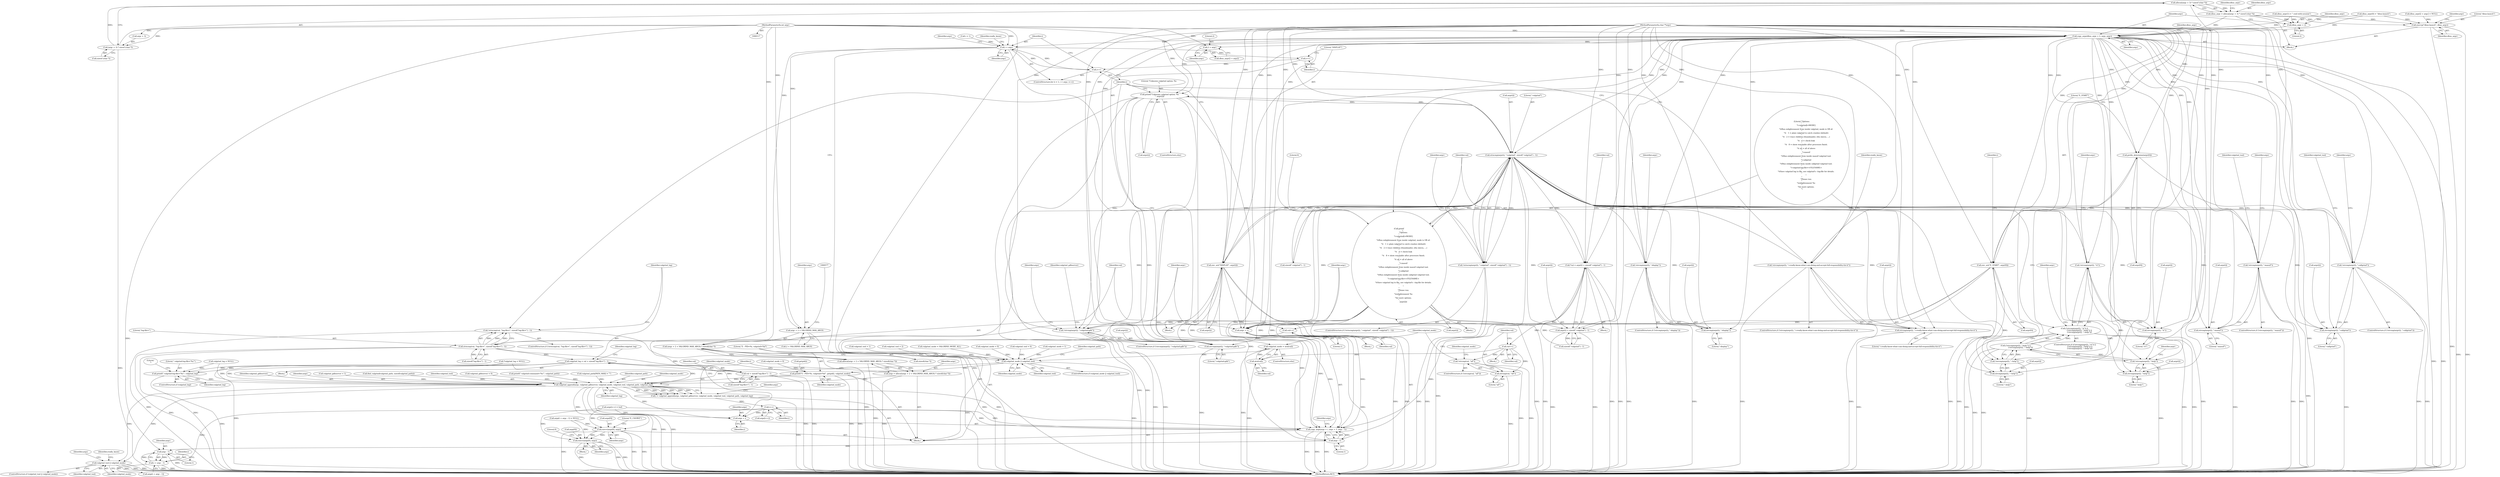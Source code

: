 digraph "0_enlightment_bb4a21e98656fe2c7d98ba2163e6defe9a630e2b@API" {
"1000203" [label="(Call,alloca((argc + 3) * sizeof (char *)))"];
"1000204" [label="(Call,(argc + 3) * sizeof (char *))"];
"1000118" [label="(MethodParameterIn,int argc)"];
"1000201" [label="(Call,dbus_argv = alloca((argc + 3) * sizeof (char *)))"];
"1000220" [label="(Call,copy_args(dbus_argv + 2, argv, argc))"];
"1000229" [label="(Call,2 + argc)"];
"1000236" [label="(Call,prefix_determine(argv[0]))"];
"1000240" [label="(Call,env_set(\"E_START\", argv[0]))"];
"1000593" [label="(Call,copy_args(args + i, argv + 1, argc - 1))"];
"1000597" [label="(Call,argv + 1)"];
"1000249" [label="(Call,i < argc)"];
"1000252" [label="(Call,i++)"];
"1000369" [label="(Call,i++)"];
"1000570" [label="(Call,(argc + 2 + VALGRIND_MAX_ARGS) * sizeof(char *))"];
"1000569" [label="(Call,alloca((argc + 2 + VALGRIND_MAX_ARGS) * sizeof(char *)))"];
"1000567" [label="(Call,args = alloca((argc + 2 + VALGRIND_MAX_ARGS) * sizeof(char *)))"];
"1000580" [label="(Call,valgrind_append(args, valgrind_gdbserver, valgrind_mode, valgrind_tool, valgrind_path, valgrind_log))"];
"1000578" [label="(Call,i = valgrind_append(args, valgrind_gdbserver, valgrind_mode, valgrind_tool, valgrind_path, valgrind_log))"];
"1000590" [label="(Call,i++)"];
"1000594" [label="(Call,args + i)"];
"1000606" [label="(Call,i + argc - 1)"];
"1000613" [label="(Call,valgrind_tool || valgrind_mode)"];
"1000619" [label="(Call,execv(args[0], args))"];
"1000664" [label="(Call,execv(args[0], args))"];
"1000571" [label="(Call,argc + 2 + VALGRIND_MAX_ARGS)"];
"1000600" [label="(Call,argc - 1)"];
"1000608" [label="(Call,argc - 1)"];
"1000256" [label="(Call,!strcmp(argv[i], \"-valgrind-gdb\"))"];
"1000257" [label="(Call,strcmp(argv[i], \"-valgrind-gdb\"))"];
"1000268" [label="(Call,strncmp(argv[i], \"-valgrind\", sizeof(\"-valgrind\") - 1))"];
"1000267" [label="(Call,!strncmp(argv[i], \"-valgrind\", sizeof(\"-valgrind\") - 1))"];
"1000279" [label="(Call,*val = argv[i] + sizeof(\"-valgrind\") - 1)"];
"1000304" [label="(Call,val++)"];
"1000308" [label="(Call,strncmp(val, \"log-file=\", sizeof(\"log-file=\") - 1))"];
"1000307" [label="(Call,!strncmp(val, \"log-file=\", sizeof(\"log-file=\") - 1))"];
"1000316" [label="(Call,valgrind_log = val + sizeof(\"log-file=\") - 1)"];
"1000479" [label="(Call,printf(\" valgrind-log-file='%s'\", valgrind_log))"];
"1000318" [label="(Call,val + sizeof(\"log-file=\") - 1)"];
"1000339" [label="(Call,val++)"];
"1000342" [label="(Call,!strcmp(val, \"all\"))"];
"1000343" [label="(Call,strcmp(val, \"all\"))"];
"1000352" [label="(Call,atoi(val))"];
"1000350" [label="(Call,valgrind_mode = atoi(val))"];
"1000451" [label="(Call,valgrind_mode || valgrind_tool)"];
"1000467" [label="(Call,printf(\"E - PID=%i, valgrind=%d\", getpid(), valgrind_mode))"];
"1000281" [label="(Call,argv[i] + sizeof(\"-valgrind\") - 1)"];
"1000355" [label="(Call,printf(\"Unknown valgrind option: %s\n\", argv[i]))"];
"1000362" [label="(Call,!strcmp(argv[i], \"-display\"))"];
"1000363" [label="(Call,strcmp(argv[i], \"-display\"))"];
"1000371" [label="(Call,env_set(\"DISPLAY\", argv[i]))"];
"1000378" [label="(Call,!strcmp(argv[i], \"-massif\"))"];
"1000379" [label="(Call,strcmp(argv[i], \"-massif\"))"];
"1000389" [label="(Call,!strcmp(argv[i], \"-callgrind\"))"];
"1000390" [label="(Call,strcmp(argv[i], \"-callgrind\"))"];
"1000401" [label="(Call,!strcmp(argv[i], \"-h\"))"];
"1000400" [label="(Call,(!strcmp(argv[i], \"-h\")) ||\n                 (!strcmp(argv[i], \"-help\")) ||\n                 (!strcmp(argv[i], \"--help\")))"];
"1000402" [label="(Call,strcmp(argv[i], \"-h\"))"];
"1000408" [label="(Call,!strcmp(argv[i], \"-help\"))"];
"1000407" [label="(Call,(!strcmp(argv[i], \"-help\")) ||\n                 (!strcmp(argv[i], \"--help\")))"];
"1000409" [label="(Call,strcmp(argv[i], \"-help\"))"];
"1000414" [label="(Call,!strcmp(argv[i], \"--help\"))"];
"1000415" [label="(Call,strcmp(argv[i], \"--help\"))"];
"1000421" [label="(Call,printf\n             (\n               \"Options:\n\"\n               \"\t-valgrind[=MODE]\n\"\n               \"\t\tRun enlightenment from inside valgrind, mode is OR of:\n\"\n               \"\t\t   1 = plain valgrind to catch crashes (default)\n\"\n               \"\t\t   2 = trace children (thumbnailer, efm slaves, ...)\n\"\n               \"\t\t   4 = check leak\n\"\n               \"\t\t   8 = show reachable after processes finish.\n\"\n               \"\t\t all = all of above\n\"\n               \"\t-massif\n\"\n               \"\t\tRun enlightenment from inside massif valgrind tool.\n\"\n               \"\t-callgrind\n\"\n               \"\t\tRun enlightenment from inside callgrind valgrind tool.\n\"\n               \"\t-valgrind-log-file=<FILENAME>\n\"\n               \"\t\tSave valgrind log to file, see valgrind's --log-file for details.\n\"\n               \"\n\"\n               \"Please run:\n\"\n               \"\tenlightenment %s\n\"\n               \"for more options.\n\",\n               argv[i]))"];
"1000430" [label="(Call,!strcmp(argv[i], \"-i-really-know-what-i-am-doing-and-accept-full-responsibility-for-it\"))"];
"1000431" [label="(Call,strcmp(argv[i], \"-i-really-know-what-i-am-doing-and-accept-full-responsibility-for-it\"))"];
"1000221" [label="(Call,dbus_argv + 2)"];
"1000233" [label="(Call,execvp(\"dbus-launch\", dbus_argv))"];
"1000587" [label="(Call,args[i++] = buf)"];
"1000451" [label="(Call,valgrind_mode || valgrind_tool)"];
"1000670" [label="(Literal,0)"];
"1000430" [label="(Call,!strcmp(argv[i], \"-i-really-know-what-i-am-doing-and-accept-full-responsibility-for-it\"))"];
"1000604" [label="(Call,args[i + argc - 1])"];
"1000431" [label="(Call,strcmp(argv[i], \"-i-really-know-what-i-am-doing-and-accept-full-responsibility-for-it\"))"];
"1000614" [label="(Identifier,valgrind_tool)"];
"1000404" [label="(Identifier,argv)"];
"1000665" [label="(Call,args[0])"];
"1000605" [label="(Identifier,args)"];
"1000345" [label="(Literal,\"all\")"];
"1000437" [label="(Identifier,really_know)"];
"1000433" [label="(Identifier,argv)"];
"1000588" [label="(Call,args[i++])"];
"1000593" [label="(Call,copy_args(args + i, argv + 1, argc - 1))"];
"1000377" [label="(ControlStructure,if (!strcmp(argv[i], \"-massif\")))"];
"1000365" [label="(Identifier,argv)"];
"1000464" [label="(Call,valgrind_mode = 0)"];
"1000610" [label="(Literal,1)"];
"1000222" [label="(Identifier,dbus_argv)"];
"1000617" [label="(Identifier,really_know)"];
"1000310" [label="(Literal,\"log-file=\")"];
"1000320" [label="(Call,sizeof(\"log-file=\") - 1)"];
"1000372" [label="(Literal,\"DISPLAY\")"];
"1000273" [label="(Call,sizeof(\"-valgrind\") - 1)"];
"1000396" [label="(Identifier,valgrind_tool)"];
"1000601" [label="(Identifier,argc)"];
"1000341" [label="(ControlStructure,if (!strcmp(val, \"all\")))"];
"1000242" [label="(Call,argv[0])"];
"1000318" [label="(Call,val + sizeof(\"log-file=\") - 1)"];
"1000315" [label="(Block,)"];
"1000269" [label="(Call,argv[i])"];
"1000307" [label="(Call,!strncmp(val, \"log-file=\", sizeof(\"log-file=\") - 1))"];
"1000316" [label="(Call,valgrind_log = val + sizeof(\"log-file=\") - 1)"];
"1000401" [label="(Call,!strcmp(argv[i], \"-h\"))"];
"1000258" [label="(Call,argv[i])"];
"1000226" [label="(Call,dbus_argv[2 + argc] = NULL)"];
"1000225" [label="(Identifier,argc)"];
"1000329" [label="(Call,valgrind_log = NULL)"];
"1000220" [label="(Call,copy_args(dbus_argv + 2, argv, argc))"];
"1000223" [label="(Literal,2)"];
"1000120" [label="(Block,)"];
"1000356" [label="(Literal,\"Unknown valgrind option: %s\n\")"];
"1000597" [label="(Call,argv + 1)"];
"1000238" [label="(Identifier,argv)"];
"1000354" [label="(ControlStructure,else)"];
"1000579" [label="(Identifier,i)"];
"1000421" [label="(Call,printf\n             (\n               \"Options:\n\"\n               \"\t-valgrind[=MODE]\n\"\n               \"\t\tRun enlightenment from inside valgrind, mode is OR of:\n\"\n               \"\t\t   1 = plain valgrind to catch crashes (default)\n\"\n               \"\t\t   2 = trace children (thumbnailer, efm slaves, ...)\n\"\n               \"\t\t   4 = check leak\n\"\n               \"\t\t   8 = show reachable after processes finish.\n\"\n               \"\t\t all = all of above\n\"\n               \"\t-massif\n\"\n               \"\t\tRun enlightenment from inside massif valgrind tool.\n\"\n               \"\t-callgrind\n\"\n               \"\t\tRun enlightenment from inside callgrind valgrind tool.\n\"\n               \"\t-valgrind-log-file=<FILENAME>\n\"\n               \"\t\tSave valgrind log to file, see valgrind's --log-file for details.\n\"\n               \"\n\"\n               \"Please run:\n\"\n               \"\tenlightenment %s\n\"\n               \"for more options.\n\",\n               argv[i]))"];
"1000378" [label="(Call,!strcmp(argv[i], \"-massif\"))"];
"1000582" [label="(Identifier,valgrind_gdbserver)"];
"1000586" [label="(Identifier,valgrind_log)"];
"1000267" [label="(Call,!strncmp(argv[i], \"-valgrind\", sizeof(\"-valgrind\") - 1))"];
"1000280" [label="(Identifier,val)"];
"1000392" [label="(Identifier,argv)"];
"1000477" [label="(ControlStructure,if (valgrind_log))"];
"1000598" [label="(Identifier,argv)"];
"1000621" [label="(Identifier,args)"];
"1000119" [label="(MethodParameterIn,char **argv)"];
"1000266" [label="(ControlStructure,if (!strncmp(argv[i], \"-valgrind\", sizeof(\"-valgrind\") - 1)))"];
"1000581" [label="(Identifier,args)"];
"1000613" [label="(Call,valgrind_tool || valgrind_mode)"];
"1000306" [label="(ControlStructure,if (!strncmp(val, \"log-file=\", sizeof(\"log-file=\") - 1)))"];
"1000453" [label="(Identifier,valgrind_tool)"];
"1000468" [label="(Literal,\"E - PID=%i, valgrind=%d\")"];
"1000602" [label="(Literal,1)"];
"1000483" [label="(Literal,'\n')"];
"1000215" [label="(Call,dbus_argv[1] = \"--exit-with-session\")"];
"1000481" [label="(Identifier,valgrind_log)"];
"1000469" [label="(Call,getpid())"];
"1000363" [label="(Call,strcmp(argv[i], \"-display\"))"];
"1000384" [label="(Call,valgrind_tool = 1)"];
"1000402" [label="(Call,strcmp(argv[i], \"-h\"))"];
"1000208" [label="(Call,sizeof (char *))"];
"1000231" [label="(Identifier,argc)"];
"1000349" [label="(ControlStructure,else)"];
"1000270" [label="(Identifier,argv)"];
"1000236" [label="(Call,prefix_determine(argv[0]))"];
"1000388" [label="(ControlStructure,if (!strcmp(argv[i], \"-callgrind\")))"];
"1000253" [label="(Identifier,i)"];
"1000664" [label="(Call,execv(args[0], args))"];
"1000251" [label="(Identifier,argc)"];
"1000272" [label="(Literal,\"-valgrind\")"];
"1000411" [label="(Identifier,argv)"];
"1000268" [label="(Call,strncmp(argv[i], \"-valgrind\", sizeof(\"-valgrind\") - 1))"];
"1000309" [label="(Identifier,val)"];
"1000370" [label="(Identifier,i)"];
"1000262" [label="(Call,valgrind_gdbserver = 1)"];
"1000235" [label="(Identifier,dbus_argv)"];
"1000381" [label="(Identifier,argv)"];
"1000256" [label="(Call,!strcmp(argv[i], \"-valgrind-gdb\"))"];
"1000304" [label="(Call,val++)"];
"1000383" [label="(Literal,\"-massif\")"];
"1000408" [label="(Call,!strcmp(argv[i], \"-help\"))"];
"1000623" [label="(Identifier,args)"];
"1000201" [label="(Call,dbus_argv = alloca((argc + 3) * sizeof (char *)))"];
"1000626" [label="(Literal,\"E_CSERVE\")"];
"1000353" [label="(Identifier,val)"];
"1000385" [label="(Identifier,valgrind_tool)"];
"1000303" [label="(Block,)"];
"1000591" [label="(Identifier,i)"];
"1000391" [label="(Call,argv[i])"];
"1000403" [label="(Call,argv[i])"];
"1000472" [label="(Identifier,valgrind_mode)"];
"1000285" [label="(Call,sizeof(\"-valgrind\") - 1)"];
"1000257" [label="(Call,strcmp(argv[i], \"-valgrind-gdb\"))"];
"1000368" [label="(Block,)"];
"1000250" [label="(Identifier,i)"];
"1000429" [label="(ControlStructure,if (!strcmp(argv[i], \"-i-really-know-what-i-am-doing-and-accept-full-responsibility-for-it\")))"];
"1000457" [label="(Call,find_valgrind(valgrind_path, sizeof(valgrind_path)))"];
"1000249" [label="(Call,i < argc)"];
"1000608" [label="(Call,argc - 1)"];
"1000212" [label="(Identifier,dbus_argv)"];
"1000352" [label="(Call,atoi(val))"];
"1000357" [label="(Call,argv[i])"];
"1000590" [label="(Call,i++)"];
"1000584" [label="(Identifier,valgrind_tool)"];
"1000361" [label="(ControlStructure,if (!strcmp(argv[i], \"-display\")))"];
"1000571" [label="(Call,argc + 2 + VALGRIND_MAX_ARGS)"];
"1000594" [label="(Call,args + i)"];
"1000400" [label="(Call,(!strcmp(argv[i], \"-h\")) ||\n                 (!strcmp(argv[i], \"-help\")) ||\n                 (!strcmp(argv[i], \"--help\")))"];
"1000281" [label="(Call,argv[i] + sizeof(\"-valgrind\") - 1)"];
"1000620" [label="(Call,args[0])"];
"1000230" [label="(Literal,2)"];
"1000589" [label="(Identifier,args)"];
"1000221" [label="(Call,dbus_argv + 2)"];
"1000327" [label="(Identifier,valgrind_log)"];
"1000596" [label="(Identifier,i)"];
"1000572" [label="(Identifier,argc)"];
"1000395" [label="(Call,valgrind_tool = 2)"];
"1000229" [label="(Call,2 + argc)"];
"1000319" [label="(Identifier,val)"];
"1000255" [label="(ControlStructure,if (!strcmp(argv[i], \"-valgrind-gdb\")))"];
"1000346" [label="(Call,valgrind_mode = VALGRIND_MODE_ALL)"];
"1000467" [label="(Call,printf(\"E - PID=%i, valgrind=%d\", getpid(), valgrind_mode))"];
"1000432" [label="(Call,argv[i])"];
"1000595" [label="(Identifier,args)"];
"1000277" [label="(Block,)"];
"1000123" [label="(Call,valgrind_mode = 0)"];
"1000367" [label="(Literal,\"-display\")"];
"1000420" [label="(Block,)"];
"1000241" [label="(Literal,\"E_START\")"];
"1000612" [label="(ControlStructure,if (valgrind_tool || valgrind_mode))"];
"1000210" [label="(Call,dbus_argv[0] = \"dbus-launch\")"];
"1000233" [label="(Call,execvp(\"dbus-launch\", dbus_argv))"];
"1000419" [label="(Literal,\"--help\")"];
"1000569" [label="(Call,alloca((argc + 2 + VALGRIND_MAX_ARGS) * sizeof(char *)))"];
"1000450" [label="(ControlStructure,if (valgrind_mode || valgrind_tool))"];
"1000131" [label="(Call,valgrind_gdbserver = 0)"];
"1000567" [label="(Call,args = alloca((argc + 2 + VALGRIND_MAX_ARGS) * sizeof(char *)))"];
"1000362" [label="(Call,!strcmp(argv[i], \"-display\"))"];
"1000246" [label="(Call,i = 1)"];
"1000380" [label="(Call,argv[i])"];
"1000202" [label="(Identifier,dbus_argv)"];
"1000369" [label="(Call,i++)"];
"1000347" [label="(Identifier,valgrind_mode)"];
"1000609" [label="(Identifier,argc)"];
"1000427" [label="(Literal,0)"];
"1000305" [label="(Identifier,val)"];
"1000416" [label="(Call,argv[i])"];
"1000379" [label="(Call,strcmp(argv[i], \"-massif\"))"];
"1000338" [label="(Block,)"];
"1000414" [label="(Call,!strcmp(argv[i], \"--help\"))"];
"1000343" [label="(Call,strcmp(val, \"all\"))"];
"1000371" [label="(Call,env_set(\"DISPLAY\", argv[i]))"];
"1000655" [label="(Block,)"];
"1000350" [label="(Call,valgrind_mode = atoi(val))"];
"1000355" [label="(Call,printf(\"Unknown valgrind option: %s\n\", argv[i]))"];
"1000373" [label="(Call,argv[i])"];
"1000245" [label="(ControlStructure,for (i = 1; i < argc; i++))"];
"1000600" [label="(Call,argc - 1)"];
"1000479" [label="(Call,printf(\" valgrind-log-file='%s'\", valgrind_log))"];
"1000224" [label="(Identifier,argv)"];
"1000308" [label="(Call,strncmp(val, \"log-file=\", sizeof(\"log-file=\") - 1))"];
"1000576" [label="(Call,sizeof(char *))"];
"1000317" [label="(Identifier,valgrind_log)"];
"1000390" [label="(Call,strcmp(argv[i], \"-callgrind\"))"];
"1000480" [label="(Literal,\" valgrind-log-file='%s'\")"];
"1000351" [label="(Identifier,valgrind_mode)"];
"1000204" [label="(Call,(argc + 3) * sizeof (char *))"];
"1000247" [label="(Identifier,i)"];
"1000474" [label="(Call,printf(\" valgrind-command='%s'\", valgrind_path))"];
"1000138" [label="(Call,valgrind_path[PATH_MAX] = \"\")"];
"1000340" [label="(Identifier,val)"];
"1000578" [label="(Call,i = valgrind_append(args, valgrind_gdbserver, valgrind_mode, valgrind_tool, valgrind_path, valgrind_log))"];
"1000470" [label="(Identifier,valgrind_mode)"];
"1000127" [label="(Call,valgrind_tool = 0)"];
"1000234" [label="(Literal,\"dbus-launch\")"];
"1000580" [label="(Call,valgrind_append(args, valgrind_gdbserver, valgrind_mode, valgrind_tool, valgrind_path, valgrind_log))"];
"1000203" [label="(Call,alloca((argc + 3) * sizeof (char *)))"];
"1000599" [label="(Literal,1)"];
"1000407" [label="(Call,(!strcmp(argv[i], \"-help\")) ||\n                 (!strcmp(argv[i], \"--help\")))"];
"1000668" [label="(Identifier,args)"];
"1000294" [label="(Call,valgrind_mode = 1)"];
"1000423" [label="(Call,argv[i])"];
"1000263" [label="(Identifier,valgrind_gdbserver)"];
"1000344" [label="(Identifier,val)"];
"1000413" [label="(Literal,\"-help\")"];
"1000292" [label="(Identifier,val)"];
"1000240" [label="(Call,env_set(\"E_START\", argv[0]))"];
"1000422" [label="(Literal,\"Options:\n\"\n               \"\t-valgrind[=MODE]\n\"\n               \"\t\tRun enlightenment from inside valgrind, mode is OR of:\n\"\n               \"\t\t   1 = plain valgrind to catch crashes (default)\n\"\n               \"\t\t   2 = trace children (thumbnailer, efm slaves, ...)\n\"\n               \"\t\t   4 = check leak\n\"\n               \"\t\t   8 = show reachable after processes finish.\n\"\n               \"\t\t all = all of above\n\"\n               \"\t-massif\n\"\n               \"\t\tRun enlightenment from inside massif valgrind tool.\n\"\n               \"\t-callgrind\n\"\n               \"\t\tRun enlightenment from inside callgrind valgrind tool.\n\"\n               \"\t-valgrind-log-file=<FILENAME>\n\"\n               \"\t\tSave valgrind log to file, see valgrind's --log-file for details.\n\"\n               \"\n\"\n               \"Please run:\n\"\n               \"\tenlightenment %s\n\"\n               \"for more options.\n\")"];
"1000399" [label="(ControlStructure,if ((!strcmp(argv[i], \"-h\")) ||\n                 (!strcmp(argv[i], \"-help\")) ||\n                 (!strcmp(argv[i], \"--help\"))))"];
"1000415" [label="(Call,strcmp(argv[i], \"--help\"))"];
"1000619" [label="(Call,execv(args[0], args))"];
"1000417" [label="(Identifier,argv)"];
"1000585" [label="(Identifier,valgrind_path)"];
"1000607" [label="(Identifier,i)"];
"1000339" [label="(Call,val++)"];
"1000282" [label="(Call,argv[i])"];
"1000118" [label="(MethodParameterIn,int argc)"];
"1000342" [label="(Call,!strcmp(val, \"all\"))"];
"1000199" [label="(Block,)"];
"1000409" [label="(Call,strcmp(argv[i], \"-help\"))"];
"1000410" [label="(Call,argv[i])"];
"1000406" [label="(Literal,\"-h\")"];
"1000394" [label="(Literal,\"-callgrind\")"];
"1000364" [label="(Call,argv[i])"];
"1000228" [label="(Identifier,dbus_argv)"];
"1000142" [label="(Call,*valgrind_log = NULL)"];
"1000279" [label="(Call,*val = argv[i] + sizeof(\"-valgrind\") - 1)"];
"1001056" [label="(MethodReturn,RET)"];
"1000261" [label="(Literal,\"-valgrind-gdb\")"];
"1000205" [label="(Call,argc + 3)"];
"1000570" [label="(Call,(argc + 2 + VALGRIND_MAX_ARGS) * sizeof(char *))"];
"1000583" [label="(Identifier,valgrind_mode)"];
"1000252" [label="(Call,i++)"];
"1000440" [label="(Identifier,really_know)"];
"1000458" [label="(Identifier,valgrind_path)"];
"1000227" [label="(Call,dbus_argv[2 + argc])"];
"1000237" [label="(Call,argv[0])"];
"1000311" [label="(Call,sizeof(\"log-file=\") - 1)"];
"1000259" [label="(Identifier,argv)"];
"1000568" [label="(Identifier,args)"];
"1000435" [label="(Literal,\"-i-really-know-what-i-am-doing-and-accept-full-responsibility-for-it\")"];
"1000573" [label="(Call,2 + VALGRIND_MAX_ARGS)"];
"1000452" [label="(Identifier,valgrind_mode)"];
"1000389" [label="(Call,!strcmp(argv[i], \"-callgrind\"))"];
"1000606" [label="(Call,i + argc - 1)"];
"1000603" [label="(Call,args[i + argc - 1] = NULL)"];
"1000615" [label="(Identifier,valgrind_mode)"];
"1000203" -> "1000201"  [label="AST: "];
"1000203" -> "1000204"  [label="CFG: "];
"1000204" -> "1000203"  [label="AST: "];
"1000201" -> "1000203"  [label="CFG: "];
"1000203" -> "1001056"  [label="DDG: "];
"1000203" -> "1000201"  [label="DDG: "];
"1000204" -> "1000203"  [label="DDG: "];
"1000204" -> "1000208"  [label="CFG: "];
"1000205" -> "1000204"  [label="AST: "];
"1000208" -> "1000204"  [label="AST: "];
"1000204" -> "1001056"  [label="DDG: "];
"1000118" -> "1000204"  [label="DDG: "];
"1000118" -> "1000117"  [label="AST: "];
"1000118" -> "1001056"  [label="DDG: "];
"1000118" -> "1000205"  [label="DDG: "];
"1000118" -> "1000220"  [label="DDG: "];
"1000118" -> "1000229"  [label="DDG: "];
"1000118" -> "1000249"  [label="DDG: "];
"1000118" -> "1000570"  [label="DDG: "];
"1000118" -> "1000571"  [label="DDG: "];
"1000118" -> "1000600"  [label="DDG: "];
"1000118" -> "1000608"  [label="DDG: "];
"1000201" -> "1000199"  [label="AST: "];
"1000202" -> "1000201"  [label="AST: "];
"1000212" -> "1000201"  [label="CFG: "];
"1000201" -> "1001056"  [label="DDG: "];
"1000201" -> "1000220"  [label="DDG: "];
"1000201" -> "1000221"  [label="DDG: "];
"1000201" -> "1000233"  [label="DDG: "];
"1000220" -> "1000199"  [label="AST: "];
"1000220" -> "1000225"  [label="CFG: "];
"1000221" -> "1000220"  [label="AST: "];
"1000224" -> "1000220"  [label="AST: "];
"1000225" -> "1000220"  [label="AST: "];
"1000228" -> "1000220"  [label="CFG: "];
"1000220" -> "1001056"  [label="DDG: "];
"1000220" -> "1001056"  [label="DDG: "];
"1000215" -> "1000220"  [label="DDG: "];
"1000210" -> "1000220"  [label="DDG: "];
"1000119" -> "1000220"  [label="DDG: "];
"1000220" -> "1000229"  [label="DDG: "];
"1000220" -> "1000236"  [label="DDG: "];
"1000220" -> "1000240"  [label="DDG: "];
"1000220" -> "1000249"  [label="DDG: "];
"1000220" -> "1000256"  [label="DDG: "];
"1000220" -> "1000257"  [label="DDG: "];
"1000220" -> "1000268"  [label="DDG: "];
"1000220" -> "1000279"  [label="DDG: "];
"1000220" -> "1000281"  [label="DDG: "];
"1000220" -> "1000355"  [label="DDG: "];
"1000220" -> "1000362"  [label="DDG: "];
"1000220" -> "1000363"  [label="DDG: "];
"1000220" -> "1000371"  [label="DDG: "];
"1000220" -> "1000378"  [label="DDG: "];
"1000220" -> "1000379"  [label="DDG: "];
"1000220" -> "1000389"  [label="DDG: "];
"1000220" -> "1000390"  [label="DDG: "];
"1000220" -> "1000401"  [label="DDG: "];
"1000220" -> "1000402"  [label="DDG: "];
"1000220" -> "1000408"  [label="DDG: "];
"1000220" -> "1000409"  [label="DDG: "];
"1000220" -> "1000414"  [label="DDG: "];
"1000220" -> "1000415"  [label="DDG: "];
"1000220" -> "1000421"  [label="DDG: "];
"1000220" -> "1000430"  [label="DDG: "];
"1000220" -> "1000431"  [label="DDG: "];
"1000220" -> "1000593"  [label="DDG: "];
"1000220" -> "1000597"  [label="DDG: "];
"1000229" -> "1000227"  [label="AST: "];
"1000229" -> "1000231"  [label="CFG: "];
"1000230" -> "1000229"  [label="AST: "];
"1000231" -> "1000229"  [label="AST: "];
"1000227" -> "1000229"  [label="CFG: "];
"1000236" -> "1000120"  [label="AST: "];
"1000236" -> "1000237"  [label="CFG: "];
"1000237" -> "1000236"  [label="AST: "];
"1000241" -> "1000236"  [label="CFG: "];
"1000236" -> "1001056"  [label="DDG: "];
"1000119" -> "1000236"  [label="DDG: "];
"1000236" -> "1000240"  [label="DDG: "];
"1000240" -> "1000120"  [label="AST: "];
"1000240" -> "1000242"  [label="CFG: "];
"1000241" -> "1000240"  [label="AST: "];
"1000242" -> "1000240"  [label="AST: "];
"1000247" -> "1000240"  [label="CFG: "];
"1000240" -> "1001056"  [label="DDG: "];
"1000240" -> "1001056"  [label="DDG: "];
"1000119" -> "1000240"  [label="DDG: "];
"1000240" -> "1000593"  [label="DDG: "];
"1000240" -> "1000597"  [label="DDG: "];
"1000593" -> "1000120"  [label="AST: "];
"1000593" -> "1000600"  [label="CFG: "];
"1000594" -> "1000593"  [label="AST: "];
"1000597" -> "1000593"  [label="AST: "];
"1000600" -> "1000593"  [label="AST: "];
"1000605" -> "1000593"  [label="CFG: "];
"1000593" -> "1001056"  [label="DDG: "];
"1000593" -> "1001056"  [label="DDG: "];
"1000593" -> "1001056"  [label="DDG: "];
"1000587" -> "1000593"  [label="DDG: "];
"1000580" -> "1000593"  [label="DDG: "];
"1000590" -> "1000593"  [label="DDG: "];
"1000355" -> "1000593"  [label="DDG: "];
"1000421" -> "1000593"  [label="DDG: "];
"1000371" -> "1000593"  [label="DDG: "];
"1000119" -> "1000593"  [label="DDG: "];
"1000268" -> "1000593"  [label="DDG: "];
"1000600" -> "1000593"  [label="DDG: "];
"1000600" -> "1000593"  [label="DDG: "];
"1000597" -> "1000599"  [label="CFG: "];
"1000598" -> "1000597"  [label="AST: "];
"1000599" -> "1000597"  [label="AST: "];
"1000601" -> "1000597"  [label="CFG: "];
"1000597" -> "1001056"  [label="DDG: "];
"1000355" -> "1000597"  [label="DDG: "];
"1000421" -> "1000597"  [label="DDG: "];
"1000371" -> "1000597"  [label="DDG: "];
"1000119" -> "1000597"  [label="DDG: "];
"1000268" -> "1000597"  [label="DDG: "];
"1000249" -> "1000245"  [label="AST: "];
"1000249" -> "1000251"  [label="CFG: "];
"1000250" -> "1000249"  [label="AST: "];
"1000251" -> "1000249"  [label="AST: "];
"1000259" -> "1000249"  [label="CFG: "];
"1000440" -> "1000249"  [label="CFG: "];
"1000249" -> "1001056"  [label="DDG: "];
"1000252" -> "1000249"  [label="DDG: "];
"1000246" -> "1000249"  [label="DDG: "];
"1000249" -> "1000252"  [label="DDG: "];
"1000249" -> "1000369"  [label="DDG: "];
"1000249" -> "1000570"  [label="DDG: "];
"1000249" -> "1000571"  [label="DDG: "];
"1000249" -> "1000600"  [label="DDG: "];
"1000252" -> "1000245"  [label="AST: "];
"1000252" -> "1000253"  [label="CFG: "];
"1000253" -> "1000252"  [label="AST: "];
"1000250" -> "1000252"  [label="CFG: "];
"1000369" -> "1000252"  [label="DDG: "];
"1000369" -> "1000368"  [label="AST: "];
"1000369" -> "1000370"  [label="CFG: "];
"1000370" -> "1000369"  [label="AST: "];
"1000372" -> "1000369"  [label="CFG: "];
"1000570" -> "1000569"  [label="AST: "];
"1000570" -> "1000576"  [label="CFG: "];
"1000571" -> "1000570"  [label="AST: "];
"1000576" -> "1000570"  [label="AST: "];
"1000569" -> "1000570"  [label="CFG: "];
"1000570" -> "1001056"  [label="DDG: "];
"1000570" -> "1000569"  [label="DDG: "];
"1000569" -> "1000567"  [label="AST: "];
"1000567" -> "1000569"  [label="CFG: "];
"1000569" -> "1001056"  [label="DDG: "];
"1000569" -> "1000567"  [label="DDG: "];
"1000567" -> "1000120"  [label="AST: "];
"1000568" -> "1000567"  [label="AST: "];
"1000579" -> "1000567"  [label="CFG: "];
"1000567" -> "1001056"  [label="DDG: "];
"1000567" -> "1000580"  [label="DDG: "];
"1000580" -> "1000578"  [label="AST: "];
"1000580" -> "1000586"  [label="CFG: "];
"1000581" -> "1000580"  [label="AST: "];
"1000582" -> "1000580"  [label="AST: "];
"1000583" -> "1000580"  [label="AST: "];
"1000584" -> "1000580"  [label="AST: "];
"1000585" -> "1000580"  [label="AST: "];
"1000586" -> "1000580"  [label="AST: "];
"1000578" -> "1000580"  [label="CFG: "];
"1000580" -> "1001056"  [label="DDG: "];
"1000580" -> "1001056"  [label="DDG: "];
"1000580" -> "1001056"  [label="DDG: "];
"1000580" -> "1000578"  [label="DDG: "];
"1000580" -> "1000578"  [label="DDG: "];
"1000580" -> "1000578"  [label="DDG: "];
"1000580" -> "1000578"  [label="DDG: "];
"1000580" -> "1000578"  [label="DDG: "];
"1000580" -> "1000578"  [label="DDG: "];
"1000131" -> "1000580"  [label="DDG: "];
"1000262" -> "1000580"  [label="DDG: "];
"1000467" -> "1000580"  [label="DDG: "];
"1000451" -> "1000580"  [label="DDG: "];
"1000138" -> "1000580"  [label="DDG: "];
"1000474" -> "1000580"  [label="DDG: "];
"1000457" -> "1000580"  [label="DDG: "];
"1000329" -> "1000580"  [label="DDG: "];
"1000142" -> "1000580"  [label="DDG: "];
"1000479" -> "1000580"  [label="DDG: "];
"1000316" -> "1000580"  [label="DDG: "];
"1000580" -> "1000594"  [label="DDG: "];
"1000580" -> "1000613"  [label="DDG: "];
"1000580" -> "1000613"  [label="DDG: "];
"1000580" -> "1000619"  [label="DDG: "];
"1000578" -> "1000120"  [label="AST: "];
"1000579" -> "1000578"  [label="AST: "];
"1000589" -> "1000578"  [label="CFG: "];
"1000578" -> "1001056"  [label="DDG: "];
"1000578" -> "1000590"  [label="DDG: "];
"1000590" -> "1000588"  [label="AST: "];
"1000590" -> "1000591"  [label="CFG: "];
"1000591" -> "1000590"  [label="AST: "];
"1000588" -> "1000590"  [label="CFG: "];
"1000590" -> "1000594"  [label="DDG: "];
"1000590" -> "1000606"  [label="DDG: "];
"1000594" -> "1000596"  [label="CFG: "];
"1000595" -> "1000594"  [label="AST: "];
"1000596" -> "1000594"  [label="AST: "];
"1000598" -> "1000594"  [label="CFG: "];
"1000587" -> "1000594"  [label="DDG: "];
"1000606" -> "1000604"  [label="AST: "];
"1000606" -> "1000608"  [label="CFG: "];
"1000607" -> "1000606"  [label="AST: "];
"1000608" -> "1000606"  [label="AST: "];
"1000604" -> "1000606"  [label="CFG: "];
"1000606" -> "1001056"  [label="DDG: "];
"1000606" -> "1001056"  [label="DDG: "];
"1000608" -> "1000606"  [label="DDG: "];
"1000608" -> "1000606"  [label="DDG: "];
"1000613" -> "1000612"  [label="AST: "];
"1000613" -> "1000614"  [label="CFG: "];
"1000613" -> "1000615"  [label="CFG: "];
"1000614" -> "1000613"  [label="AST: "];
"1000615" -> "1000613"  [label="AST: "];
"1000617" -> "1000613"  [label="CFG: "];
"1000621" -> "1000613"  [label="CFG: "];
"1000613" -> "1001056"  [label="DDG: "];
"1000613" -> "1001056"  [label="DDG: "];
"1000613" -> "1001056"  [label="DDG: "];
"1000619" -> "1000120"  [label="AST: "];
"1000619" -> "1000623"  [label="CFG: "];
"1000620" -> "1000619"  [label="AST: "];
"1000623" -> "1000619"  [label="AST: "];
"1000626" -> "1000619"  [label="CFG: "];
"1000619" -> "1001056"  [label="DDG: "];
"1000619" -> "1001056"  [label="DDG: "];
"1000619" -> "1001056"  [label="DDG: "];
"1000587" -> "1000619"  [label="DDG: "];
"1000603" -> "1000619"  [label="DDG: "];
"1000619" -> "1000664"  [label="DDG: "];
"1000619" -> "1000664"  [label="DDG: "];
"1000664" -> "1000655"  [label="AST: "];
"1000664" -> "1000668"  [label="CFG: "];
"1000665" -> "1000664"  [label="AST: "];
"1000668" -> "1000664"  [label="AST: "];
"1000670" -> "1000664"  [label="CFG: "];
"1000664" -> "1001056"  [label="DDG: "];
"1000664" -> "1001056"  [label="DDG: "];
"1000664" -> "1001056"  [label="DDG: "];
"1000587" -> "1000664"  [label="DDG: "];
"1000603" -> "1000664"  [label="DDG: "];
"1000571" -> "1000573"  [label="CFG: "];
"1000572" -> "1000571"  [label="AST: "];
"1000573" -> "1000571"  [label="AST: "];
"1000577" -> "1000571"  [label="CFG: "];
"1000571" -> "1001056"  [label="DDG: "];
"1000600" -> "1000602"  [label="CFG: "];
"1000601" -> "1000600"  [label="AST: "];
"1000602" -> "1000600"  [label="AST: "];
"1000600" -> "1000608"  [label="DDG: "];
"1000608" -> "1000610"  [label="CFG: "];
"1000609" -> "1000608"  [label="AST: "];
"1000610" -> "1000608"  [label="AST: "];
"1000608" -> "1001056"  [label="DDG: "];
"1000256" -> "1000255"  [label="AST: "];
"1000256" -> "1000257"  [label="CFG: "];
"1000257" -> "1000256"  [label="AST: "];
"1000263" -> "1000256"  [label="CFG: "];
"1000270" -> "1000256"  [label="CFG: "];
"1000256" -> "1001056"  [label="DDG: "];
"1000256" -> "1001056"  [label="DDG: "];
"1000355" -> "1000256"  [label="DDG: "];
"1000421" -> "1000256"  [label="DDG: "];
"1000371" -> "1000256"  [label="DDG: "];
"1000119" -> "1000256"  [label="DDG: "];
"1000268" -> "1000256"  [label="DDG: "];
"1000257" -> "1000261"  [label="CFG: "];
"1000258" -> "1000257"  [label="AST: "];
"1000261" -> "1000257"  [label="AST: "];
"1000257" -> "1001056"  [label="DDG: "];
"1000355" -> "1000257"  [label="DDG: "];
"1000421" -> "1000257"  [label="DDG: "];
"1000371" -> "1000257"  [label="DDG: "];
"1000119" -> "1000257"  [label="DDG: "];
"1000268" -> "1000257"  [label="DDG: "];
"1000268" -> "1000267"  [label="AST: "];
"1000268" -> "1000273"  [label="CFG: "];
"1000269" -> "1000268"  [label="AST: "];
"1000272" -> "1000268"  [label="AST: "];
"1000273" -> "1000268"  [label="AST: "];
"1000267" -> "1000268"  [label="CFG: "];
"1000268" -> "1001056"  [label="DDG: "];
"1000268" -> "1000267"  [label="DDG: "];
"1000268" -> "1000267"  [label="DDG: "];
"1000268" -> "1000267"  [label="DDG: "];
"1000119" -> "1000268"  [label="DDG: "];
"1000355" -> "1000268"  [label="DDG: "];
"1000421" -> "1000268"  [label="DDG: "];
"1000371" -> "1000268"  [label="DDG: "];
"1000273" -> "1000268"  [label="DDG: "];
"1000268" -> "1000279"  [label="DDG: "];
"1000268" -> "1000281"  [label="DDG: "];
"1000268" -> "1000355"  [label="DDG: "];
"1000268" -> "1000362"  [label="DDG: "];
"1000268" -> "1000363"  [label="DDG: "];
"1000268" -> "1000371"  [label="DDG: "];
"1000268" -> "1000378"  [label="DDG: "];
"1000268" -> "1000379"  [label="DDG: "];
"1000268" -> "1000389"  [label="DDG: "];
"1000268" -> "1000390"  [label="DDG: "];
"1000268" -> "1000401"  [label="DDG: "];
"1000268" -> "1000402"  [label="DDG: "];
"1000268" -> "1000408"  [label="DDG: "];
"1000268" -> "1000409"  [label="DDG: "];
"1000268" -> "1000414"  [label="DDG: "];
"1000268" -> "1000415"  [label="DDG: "];
"1000268" -> "1000421"  [label="DDG: "];
"1000268" -> "1000430"  [label="DDG: "];
"1000268" -> "1000431"  [label="DDG: "];
"1000267" -> "1000266"  [label="AST: "];
"1000280" -> "1000267"  [label="CFG: "];
"1000365" -> "1000267"  [label="CFG: "];
"1000267" -> "1001056"  [label="DDG: "];
"1000267" -> "1001056"  [label="DDG: "];
"1000279" -> "1000277"  [label="AST: "];
"1000279" -> "1000281"  [label="CFG: "];
"1000280" -> "1000279"  [label="AST: "];
"1000281" -> "1000279"  [label="AST: "];
"1000292" -> "1000279"  [label="CFG: "];
"1000279" -> "1001056"  [label="DDG: "];
"1000279" -> "1001056"  [label="DDG: "];
"1000119" -> "1000279"  [label="DDG: "];
"1000285" -> "1000279"  [label="DDG: "];
"1000279" -> "1000304"  [label="DDG: "];
"1000279" -> "1000339"  [label="DDG: "];
"1000304" -> "1000303"  [label="AST: "];
"1000304" -> "1000305"  [label="CFG: "];
"1000305" -> "1000304"  [label="AST: "];
"1000309" -> "1000304"  [label="CFG: "];
"1000304" -> "1000308"  [label="DDG: "];
"1000308" -> "1000307"  [label="AST: "];
"1000308" -> "1000311"  [label="CFG: "];
"1000309" -> "1000308"  [label="AST: "];
"1000310" -> "1000308"  [label="AST: "];
"1000311" -> "1000308"  [label="AST: "];
"1000307" -> "1000308"  [label="CFG: "];
"1000308" -> "1001056"  [label="DDG: "];
"1000308" -> "1001056"  [label="DDG: "];
"1000308" -> "1000307"  [label="DDG: "];
"1000308" -> "1000307"  [label="DDG: "];
"1000308" -> "1000307"  [label="DDG: "];
"1000311" -> "1000308"  [label="DDG: "];
"1000308" -> "1000316"  [label="DDG: "];
"1000308" -> "1000318"  [label="DDG: "];
"1000307" -> "1000306"  [label="AST: "];
"1000317" -> "1000307"  [label="CFG: "];
"1000253" -> "1000307"  [label="CFG: "];
"1000307" -> "1001056"  [label="DDG: "];
"1000307" -> "1001056"  [label="DDG: "];
"1000316" -> "1000315"  [label="AST: "];
"1000316" -> "1000318"  [label="CFG: "];
"1000317" -> "1000316"  [label="AST: "];
"1000318" -> "1000316"  [label="AST: "];
"1000327" -> "1000316"  [label="CFG: "];
"1000316" -> "1001056"  [label="DDG: "];
"1000320" -> "1000316"  [label="DDG: "];
"1000316" -> "1000479"  [label="DDG: "];
"1000479" -> "1000477"  [label="AST: "];
"1000479" -> "1000481"  [label="CFG: "];
"1000480" -> "1000479"  [label="AST: "];
"1000481" -> "1000479"  [label="AST: "];
"1000483" -> "1000479"  [label="CFG: "];
"1000479" -> "1001056"  [label="DDG: "];
"1000329" -> "1000479"  [label="DDG: "];
"1000142" -> "1000479"  [label="DDG: "];
"1000318" -> "1000320"  [label="CFG: "];
"1000319" -> "1000318"  [label="AST: "];
"1000320" -> "1000318"  [label="AST: "];
"1000318" -> "1001056"  [label="DDG: "];
"1000318" -> "1001056"  [label="DDG: "];
"1000320" -> "1000318"  [label="DDG: "];
"1000339" -> "1000338"  [label="AST: "];
"1000339" -> "1000340"  [label="CFG: "];
"1000340" -> "1000339"  [label="AST: "];
"1000344" -> "1000339"  [label="CFG: "];
"1000339" -> "1000342"  [label="DDG: "];
"1000339" -> "1000343"  [label="DDG: "];
"1000339" -> "1000352"  [label="DDG: "];
"1000342" -> "1000341"  [label="AST: "];
"1000342" -> "1000343"  [label="CFG: "];
"1000343" -> "1000342"  [label="AST: "];
"1000347" -> "1000342"  [label="CFG: "];
"1000351" -> "1000342"  [label="CFG: "];
"1000342" -> "1001056"  [label="DDG: "];
"1000342" -> "1001056"  [label="DDG: "];
"1000343" -> "1000345"  [label="CFG: "];
"1000344" -> "1000343"  [label="AST: "];
"1000345" -> "1000343"  [label="AST: "];
"1000343" -> "1001056"  [label="DDG: "];
"1000352" -> "1000350"  [label="AST: "];
"1000352" -> "1000353"  [label="CFG: "];
"1000353" -> "1000352"  [label="AST: "];
"1000350" -> "1000352"  [label="CFG: "];
"1000352" -> "1001056"  [label="DDG: "];
"1000352" -> "1000350"  [label="DDG: "];
"1000350" -> "1000349"  [label="AST: "];
"1000351" -> "1000350"  [label="AST: "];
"1000253" -> "1000350"  [label="CFG: "];
"1000350" -> "1001056"  [label="DDG: "];
"1000350" -> "1000451"  [label="DDG: "];
"1000451" -> "1000450"  [label="AST: "];
"1000451" -> "1000452"  [label="CFG: "];
"1000451" -> "1000453"  [label="CFG: "];
"1000452" -> "1000451"  [label="AST: "];
"1000453" -> "1000451"  [label="AST: "];
"1000458" -> "1000451"  [label="CFG: "];
"1000468" -> "1000451"  [label="CFG: "];
"1000451" -> "1001056"  [label="DDG: "];
"1000346" -> "1000451"  [label="DDG: "];
"1000294" -> "1000451"  [label="DDG: "];
"1000123" -> "1000451"  [label="DDG: "];
"1000395" -> "1000451"  [label="DDG: "];
"1000127" -> "1000451"  [label="DDG: "];
"1000384" -> "1000451"  [label="DDG: "];
"1000451" -> "1000467"  [label="DDG: "];
"1000467" -> "1000120"  [label="AST: "];
"1000467" -> "1000470"  [label="CFG: "];
"1000468" -> "1000467"  [label="AST: "];
"1000469" -> "1000467"  [label="AST: "];
"1000470" -> "1000467"  [label="AST: "];
"1000472" -> "1000467"  [label="CFG: "];
"1000467" -> "1001056"  [label="DDG: "];
"1000467" -> "1001056"  [label="DDG: "];
"1000464" -> "1000467"  [label="DDG: "];
"1000281" -> "1000285"  [label="CFG: "];
"1000282" -> "1000281"  [label="AST: "];
"1000285" -> "1000281"  [label="AST: "];
"1000281" -> "1001056"  [label="DDG: "];
"1000281" -> "1001056"  [label="DDG: "];
"1000119" -> "1000281"  [label="DDG: "];
"1000285" -> "1000281"  [label="DDG: "];
"1000355" -> "1000354"  [label="AST: "];
"1000355" -> "1000357"  [label="CFG: "];
"1000356" -> "1000355"  [label="AST: "];
"1000357" -> "1000355"  [label="AST: "];
"1000253" -> "1000355"  [label="CFG: "];
"1000355" -> "1001056"  [label="DDG: "];
"1000355" -> "1001056"  [label="DDG: "];
"1000119" -> "1000355"  [label="DDG: "];
"1000362" -> "1000361"  [label="AST: "];
"1000362" -> "1000363"  [label="CFG: "];
"1000363" -> "1000362"  [label="AST: "];
"1000370" -> "1000362"  [label="CFG: "];
"1000381" -> "1000362"  [label="CFG: "];
"1000362" -> "1001056"  [label="DDG: "];
"1000362" -> "1001056"  [label="DDG: "];
"1000119" -> "1000362"  [label="DDG: "];
"1000363" -> "1000367"  [label="CFG: "];
"1000364" -> "1000363"  [label="AST: "];
"1000367" -> "1000363"  [label="AST: "];
"1000119" -> "1000363"  [label="DDG: "];
"1000371" -> "1000368"  [label="AST: "];
"1000371" -> "1000373"  [label="CFG: "];
"1000372" -> "1000371"  [label="AST: "];
"1000373" -> "1000371"  [label="AST: "];
"1000253" -> "1000371"  [label="CFG: "];
"1000371" -> "1001056"  [label="DDG: "];
"1000371" -> "1001056"  [label="DDG: "];
"1000119" -> "1000371"  [label="DDG: "];
"1000378" -> "1000377"  [label="AST: "];
"1000378" -> "1000379"  [label="CFG: "];
"1000379" -> "1000378"  [label="AST: "];
"1000385" -> "1000378"  [label="CFG: "];
"1000392" -> "1000378"  [label="CFG: "];
"1000378" -> "1001056"  [label="DDG: "];
"1000378" -> "1001056"  [label="DDG: "];
"1000119" -> "1000378"  [label="DDG: "];
"1000379" -> "1000383"  [label="CFG: "];
"1000380" -> "1000379"  [label="AST: "];
"1000383" -> "1000379"  [label="AST: "];
"1000379" -> "1001056"  [label="DDG: "];
"1000119" -> "1000379"  [label="DDG: "];
"1000389" -> "1000388"  [label="AST: "];
"1000389" -> "1000390"  [label="CFG: "];
"1000390" -> "1000389"  [label="AST: "];
"1000396" -> "1000389"  [label="CFG: "];
"1000404" -> "1000389"  [label="CFG: "];
"1000389" -> "1001056"  [label="DDG: "];
"1000389" -> "1001056"  [label="DDG: "];
"1000119" -> "1000389"  [label="DDG: "];
"1000390" -> "1000394"  [label="CFG: "];
"1000391" -> "1000390"  [label="AST: "];
"1000394" -> "1000390"  [label="AST: "];
"1000390" -> "1001056"  [label="DDG: "];
"1000119" -> "1000390"  [label="DDG: "];
"1000401" -> "1000400"  [label="AST: "];
"1000401" -> "1000402"  [label="CFG: "];
"1000402" -> "1000401"  [label="AST: "];
"1000411" -> "1000401"  [label="CFG: "];
"1000400" -> "1000401"  [label="CFG: "];
"1000401" -> "1001056"  [label="DDG: "];
"1000401" -> "1000400"  [label="DDG: "];
"1000119" -> "1000401"  [label="DDG: "];
"1000400" -> "1000399"  [label="AST: "];
"1000400" -> "1000407"  [label="CFG: "];
"1000407" -> "1000400"  [label="AST: "];
"1000422" -> "1000400"  [label="CFG: "];
"1000433" -> "1000400"  [label="CFG: "];
"1000400" -> "1001056"  [label="DDG: "];
"1000400" -> "1001056"  [label="DDG: "];
"1000400" -> "1001056"  [label="DDG: "];
"1000407" -> "1000400"  [label="DDG: "];
"1000407" -> "1000400"  [label="DDG: "];
"1000402" -> "1000406"  [label="CFG: "];
"1000403" -> "1000402"  [label="AST: "];
"1000406" -> "1000402"  [label="AST: "];
"1000119" -> "1000402"  [label="DDG: "];
"1000408" -> "1000407"  [label="AST: "];
"1000408" -> "1000409"  [label="CFG: "];
"1000409" -> "1000408"  [label="AST: "];
"1000417" -> "1000408"  [label="CFG: "];
"1000407" -> "1000408"  [label="CFG: "];
"1000408" -> "1001056"  [label="DDG: "];
"1000408" -> "1000407"  [label="DDG: "];
"1000119" -> "1000408"  [label="DDG: "];
"1000407" -> "1000414"  [label="CFG: "];
"1000414" -> "1000407"  [label="AST: "];
"1000407" -> "1001056"  [label="DDG: "];
"1000407" -> "1001056"  [label="DDG: "];
"1000414" -> "1000407"  [label="DDG: "];
"1000409" -> "1000413"  [label="CFG: "];
"1000410" -> "1000409"  [label="AST: "];
"1000413" -> "1000409"  [label="AST: "];
"1000119" -> "1000409"  [label="DDG: "];
"1000414" -> "1000415"  [label="CFG: "];
"1000415" -> "1000414"  [label="AST: "];
"1000414" -> "1001056"  [label="DDG: "];
"1000119" -> "1000414"  [label="DDG: "];
"1000415" -> "1000419"  [label="CFG: "];
"1000416" -> "1000415"  [label="AST: "];
"1000419" -> "1000415"  [label="AST: "];
"1000119" -> "1000415"  [label="DDG: "];
"1000421" -> "1000420"  [label="AST: "];
"1000421" -> "1000423"  [label="CFG: "];
"1000422" -> "1000421"  [label="AST: "];
"1000423" -> "1000421"  [label="AST: "];
"1000427" -> "1000421"  [label="CFG: "];
"1000421" -> "1001056"  [label="DDG: "];
"1000421" -> "1001056"  [label="DDG: "];
"1000119" -> "1000421"  [label="DDG: "];
"1000430" -> "1000429"  [label="AST: "];
"1000430" -> "1000431"  [label="CFG: "];
"1000431" -> "1000430"  [label="AST: "];
"1000437" -> "1000430"  [label="CFG: "];
"1000253" -> "1000430"  [label="CFG: "];
"1000430" -> "1001056"  [label="DDG: "];
"1000430" -> "1001056"  [label="DDG: "];
"1000119" -> "1000430"  [label="DDG: "];
"1000431" -> "1000435"  [label="CFG: "];
"1000432" -> "1000431"  [label="AST: "];
"1000435" -> "1000431"  [label="AST: "];
"1000431" -> "1001056"  [label="DDG: "];
"1000119" -> "1000431"  [label="DDG: "];
"1000221" -> "1000223"  [label="CFG: "];
"1000222" -> "1000221"  [label="AST: "];
"1000223" -> "1000221"  [label="AST: "];
"1000224" -> "1000221"  [label="CFG: "];
"1000215" -> "1000221"  [label="DDG: "];
"1000210" -> "1000221"  [label="DDG: "];
"1000233" -> "1000199"  [label="AST: "];
"1000233" -> "1000235"  [label="CFG: "];
"1000234" -> "1000233"  [label="AST: "];
"1000235" -> "1000233"  [label="AST: "];
"1000238" -> "1000233"  [label="CFG: "];
"1000233" -> "1001056"  [label="DDG: "];
"1000233" -> "1001056"  [label="DDG: "];
"1000226" -> "1000233"  [label="DDG: "];
"1000215" -> "1000233"  [label="DDG: "];
"1000210" -> "1000233"  [label="DDG: "];
}
